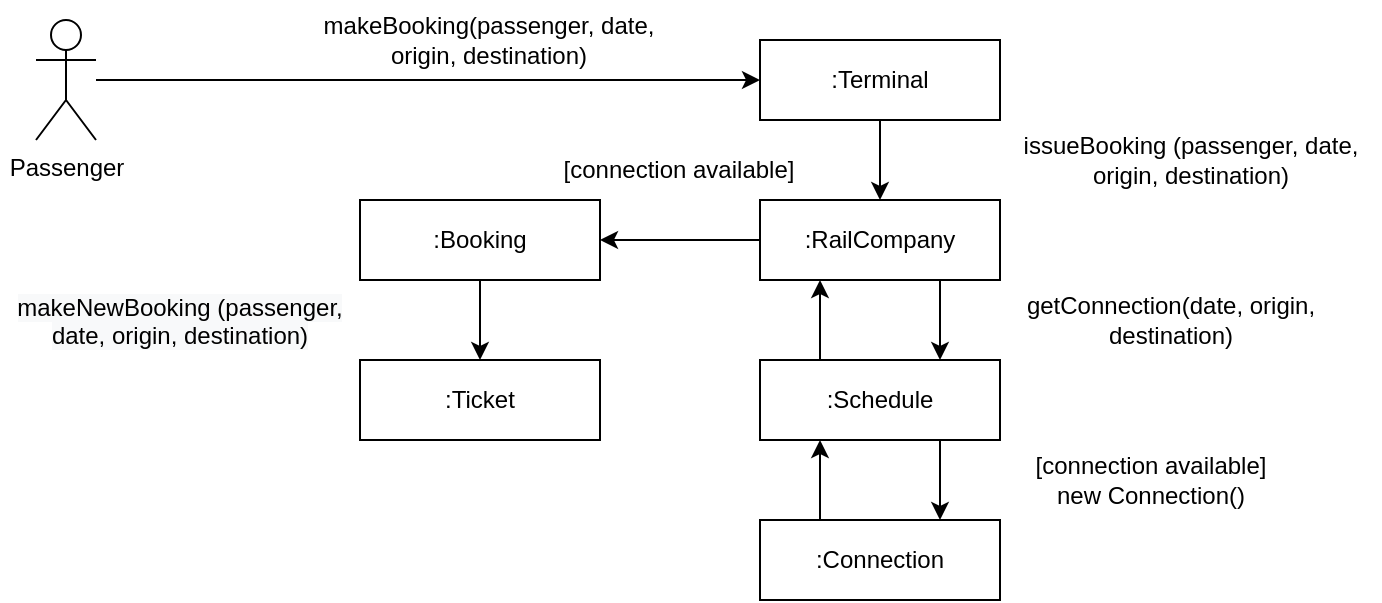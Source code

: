 <mxfile version="20.6.0" type="google"><diagram id="_AwgFBbWfBU8_k7A1dDP" name="Page-1"><mxGraphModel grid="1" page="1" gridSize="10" guides="1" tooltips="1" connect="1" arrows="1" fold="1" pageScale="1" pageWidth="850" pageHeight="1100" math="0" shadow="0"><root><mxCell id="0"/><mxCell id="1" parent="0"/><mxCell id="_RmCddeaqlE7wtKCe5r_-4" style="edgeStyle=orthogonalEdgeStyle;rounded=0;orthogonalLoop=1;jettySize=auto;html=1;" edge="1" parent="1" source="_RmCddeaqlE7wtKCe5r_-1" target="_RmCddeaqlE7wtKCe5r_-2"><mxGeometry relative="1" as="geometry"/></mxCell><mxCell id="_RmCddeaqlE7wtKCe5r_-1" value="Passenger&lt;br&gt;" style="shape=umlActor;verticalLabelPosition=bottom;verticalAlign=top;html=1;outlineConnect=0;" vertex="1" parent="1"><mxGeometry x="104" y="70" width="30" height="60" as="geometry"/></mxCell><mxCell id="_RmCddeaqlE7wtKCe5r_-7" style="edgeStyle=orthogonalEdgeStyle;rounded=0;orthogonalLoop=1;jettySize=auto;html=1;" edge="1" parent="1" source="_RmCddeaqlE7wtKCe5r_-2" target="_RmCddeaqlE7wtKCe5r_-6"><mxGeometry relative="1" as="geometry"/></mxCell><mxCell id="_RmCddeaqlE7wtKCe5r_-2" value=":Terminal" style="rounded=0;whiteSpace=wrap;html=1;" vertex="1" parent="1"><mxGeometry x="466" y="80" width="120" height="40" as="geometry"/></mxCell><mxCell id="_RmCddeaqlE7wtKCe5r_-5" value="makeBooking(passenger, date, &lt;br&gt;origin, destination)" style="text;html=1;align=center;verticalAlign=middle;resizable=0;points=[];autosize=1;strokeColor=none;fillColor=none;" vertex="1" parent="1"><mxGeometry x="235" y="60" width="190" height="40" as="geometry"/></mxCell><mxCell id="_RmCddeaqlE7wtKCe5r_-26" style="edgeStyle=orthogonalEdgeStyle;rounded=0;orthogonalLoop=1;jettySize=auto;html=1;exitX=0;exitY=0.5;exitDx=0;exitDy=0;entryX=1;entryY=0.5;entryDx=0;entryDy=0;" edge="1" parent="1" source="_RmCddeaqlE7wtKCe5r_-6" target="_RmCddeaqlE7wtKCe5r_-16"><mxGeometry relative="1" as="geometry"/></mxCell><mxCell id="_RmCddeaqlE7wtKCe5r_-30" style="edgeStyle=orthogonalEdgeStyle;rounded=0;orthogonalLoop=1;jettySize=auto;html=1;exitX=0.75;exitY=1;exitDx=0;exitDy=0;entryX=0.75;entryY=0;entryDx=0;entryDy=0;" edge="1" parent="1" source="_RmCddeaqlE7wtKCe5r_-6" target="_RmCddeaqlE7wtKCe5r_-10"><mxGeometry relative="1" as="geometry"/></mxCell><mxCell id="_RmCddeaqlE7wtKCe5r_-6" value=":RailCompany" style="rounded=0;whiteSpace=wrap;html=1;" vertex="1" parent="1"><mxGeometry x="466" y="160" width="120" height="40" as="geometry"/></mxCell><mxCell id="_RmCddeaqlE7wtKCe5r_-8" value="issueBooking (passenger, date, &lt;br&gt;origin, destination)" style="text;html=1;align=center;verticalAlign=middle;resizable=0;points=[];autosize=1;strokeColor=none;fillColor=none;" vertex="1" parent="1"><mxGeometry x="586" y="120" width="190" height="40" as="geometry"/></mxCell><mxCell id="_RmCddeaqlE7wtKCe5r_-31" style="edgeStyle=orthogonalEdgeStyle;rounded=0;orthogonalLoop=1;jettySize=auto;html=1;exitX=0.75;exitY=1;exitDx=0;exitDy=0;entryX=0.75;entryY=0;entryDx=0;entryDy=0;" edge="1" parent="1" source="_RmCddeaqlE7wtKCe5r_-10" target="_RmCddeaqlE7wtKCe5r_-14"><mxGeometry relative="1" as="geometry"/></mxCell><mxCell id="_RmCddeaqlE7wtKCe5r_-33" style="edgeStyle=orthogonalEdgeStyle;rounded=0;orthogonalLoop=1;jettySize=auto;html=1;exitX=0.25;exitY=0;exitDx=0;exitDy=0;entryX=0.25;entryY=1;entryDx=0;entryDy=0;" edge="1" parent="1" source="_RmCddeaqlE7wtKCe5r_-10" target="_RmCddeaqlE7wtKCe5r_-6"><mxGeometry relative="1" as="geometry"/></mxCell><mxCell id="_RmCddeaqlE7wtKCe5r_-10" value=":Schedule" style="rounded=0;whiteSpace=wrap;html=1;" vertex="1" parent="1"><mxGeometry x="466" y="240" width="120" height="40" as="geometry"/></mxCell><mxCell id="_RmCddeaqlE7wtKCe5r_-13" value="getConnection(date, origin,&lt;br&gt;destination)" style="text;html=1;align=center;verticalAlign=middle;resizable=0;points=[];autosize=1;strokeColor=none;fillColor=none;" vertex="1" parent="1"><mxGeometry x="586" y="200" width="170" height="40" as="geometry"/></mxCell><mxCell id="_RmCddeaqlE7wtKCe5r_-32" style="edgeStyle=orthogonalEdgeStyle;rounded=0;orthogonalLoop=1;jettySize=auto;html=1;exitX=0.25;exitY=0;exitDx=0;exitDy=0;entryX=0.25;entryY=1;entryDx=0;entryDy=0;" edge="1" parent="1" source="_RmCddeaqlE7wtKCe5r_-14" target="_RmCddeaqlE7wtKCe5r_-10"><mxGeometry relative="1" as="geometry"/></mxCell><mxCell id="_RmCddeaqlE7wtKCe5r_-14" value=":Connection" style="rounded=0;whiteSpace=wrap;html=1;" vertex="1" parent="1"><mxGeometry x="466" y="320" width="120" height="40" as="geometry"/></mxCell><mxCell id="_RmCddeaqlE7wtKCe5r_-27" style="edgeStyle=orthogonalEdgeStyle;rounded=0;orthogonalLoop=1;jettySize=auto;html=1;exitX=0.5;exitY=1;exitDx=0;exitDy=0;" edge="1" parent="1" source="_RmCddeaqlE7wtKCe5r_-16" target="_RmCddeaqlE7wtKCe5r_-18"><mxGeometry relative="1" as="geometry"/></mxCell><mxCell id="_RmCddeaqlE7wtKCe5r_-16" value=":Booking" style="rounded=0;whiteSpace=wrap;html=1;" vertex="1" parent="1"><mxGeometry x="266" y="160" width="120" height="40" as="geometry"/></mxCell><mxCell id="_RmCddeaqlE7wtKCe5r_-18" value=":Ticket" style="rounded=0;whiteSpace=wrap;html=1;" vertex="1" parent="1"><mxGeometry x="266" y="240" width="120" height="40" as="geometry"/></mxCell><mxCell id="_RmCddeaqlE7wtKCe5r_-23" value="&lt;span style=&quot;color: rgb(0, 0, 0); font-family: Helvetica; font-size: 12px; font-style: normal; font-variant-ligatures: normal; font-variant-caps: normal; font-weight: 400; letter-spacing: normal; orphans: 2; text-indent: 0px; text-transform: none; widows: 2; word-spacing: 0px; -webkit-text-stroke-width: 0px; background-color: rgb(248, 249, 250); text-decoration-thickness: initial; text-decoration-style: initial; text-decoration-color: initial; float: none; display: inline !important;&quot;&gt;makeNewBooking (passenger, date, origin,&amp;nbsp;&lt;/span&gt;&lt;span style=&quot;color: rgb(0, 0, 0); font-family: Helvetica; font-size: 12px; font-style: normal; font-variant-ligatures: normal; font-variant-caps: normal; font-weight: 400; letter-spacing: normal; orphans: 2; text-indent: 0px; text-transform: none; widows: 2; word-spacing: 0px; -webkit-text-stroke-width: 0px; background-color: rgb(248, 249, 250); text-decoration-thickness: initial; text-decoration-style: initial; text-decoration-color: initial; float: none; display: inline !important;&quot;&gt;destination)&lt;/span&gt;" style="text;whiteSpace=wrap;html=1;align=center;" vertex="1" parent="1"><mxGeometry x="86" y="200" width="180" height="50" as="geometry"/></mxCell><mxCell id="_RmCddeaqlE7wtKCe5r_-34" value="[connection&amp;nbsp;available]" style="text;html=1;align=center;verticalAlign=middle;resizable=0;points=[];autosize=1;strokeColor=none;fillColor=none;" vertex="1" parent="1"><mxGeometry x="355" y="130" width="140" height="30" as="geometry"/></mxCell><mxCell id="_RmCddeaqlE7wtKCe5r_-35" value="[connection available]&lt;br&gt;new Connection()" style="text;html=1;align=center;verticalAlign=middle;resizable=0;points=[];autosize=1;strokeColor=none;fillColor=none;" vertex="1" parent="1"><mxGeometry x="591" y="280" width="140" height="40" as="geometry"/></mxCell></root></mxGraphModel></diagram></mxfile>